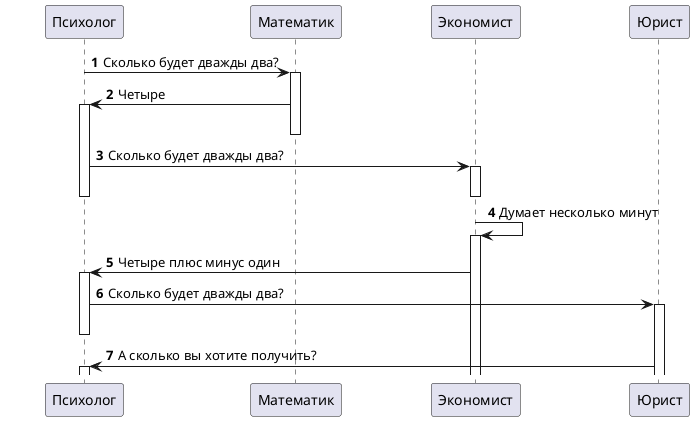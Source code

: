 @startuml
autoactivate on
autonumber
skinparam Legend {
BackgroundColor Linen
FontColor black
BorderThickness 0
FontSize 10
}
skinparam {
MaxMessageSize 300
}
skinparam sequence{
ParticipantPadding 40
MessageAlign left
}


participant "Психолог" as Foo order 15
participant "Математик" as Foo1 order 30 
participant "Экономист" as Foo2 order 45
Participant "Юрист" as Foo3 order 60
Foo -> Foo1: Сколько будет дважды два?
Foo1 -> Foo: Четыре
deactivate Foo1
Foo -> Foo2: Сколько будет дважды два?
deactivate Foo
deactivate Foo2
Foo2 -> Foo2: Думает несколько минут
Foo2 -> Foo: Четыре плюс минус один
Foo -> Foo3: Сколько будет дважды два?
deactivate Foo
Foo3 -> Foo: А сколько вы хотите получить?
@enduml